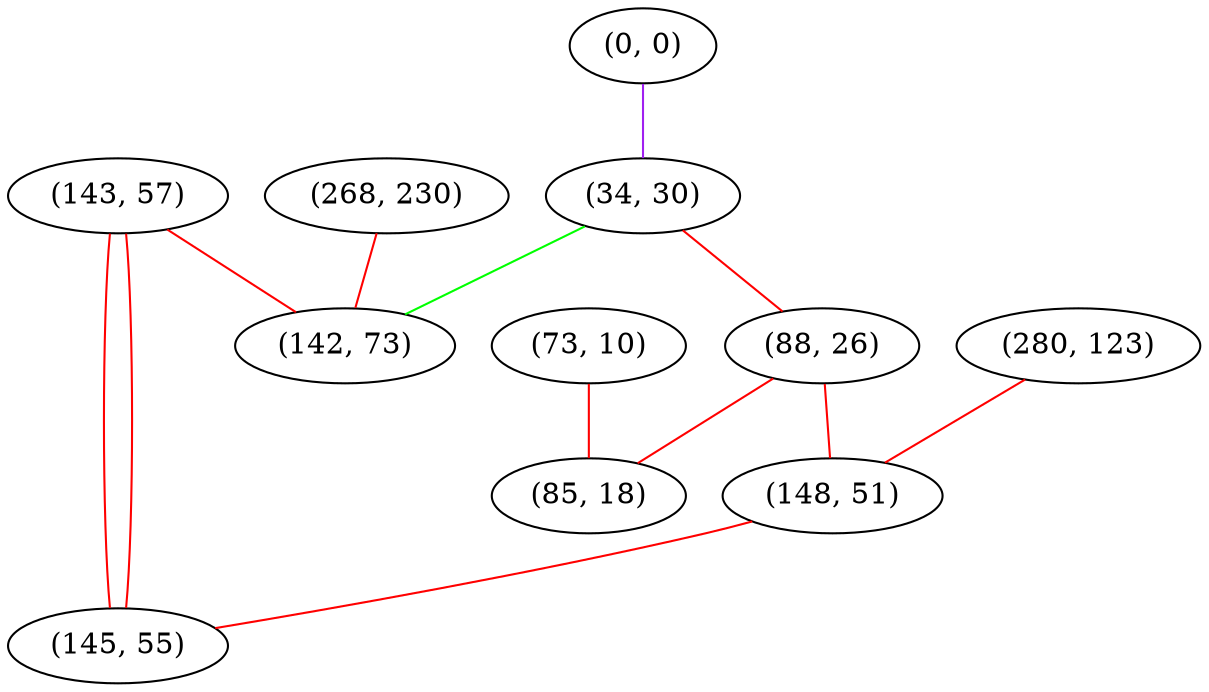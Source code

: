 graph "" {
"(0, 0)";
"(143, 57)";
"(280, 123)";
"(34, 30)";
"(88, 26)";
"(268, 230)";
"(73, 10)";
"(148, 51)";
"(145, 55)";
"(142, 73)";
"(85, 18)";
"(0, 0)" -- "(34, 30)"  [color=purple, key=0, weight=4];
"(143, 57)" -- "(142, 73)"  [color=red, key=0, weight=1];
"(143, 57)" -- "(145, 55)"  [color=red, key=0, weight=1];
"(143, 57)" -- "(145, 55)"  [color=red, key=1, weight=1];
"(280, 123)" -- "(148, 51)"  [color=red, key=0, weight=1];
"(34, 30)" -- "(142, 73)"  [color=green, key=0, weight=2];
"(34, 30)" -- "(88, 26)"  [color=red, key=0, weight=1];
"(88, 26)" -- "(85, 18)"  [color=red, key=0, weight=1];
"(88, 26)" -- "(148, 51)"  [color=red, key=0, weight=1];
"(268, 230)" -- "(142, 73)"  [color=red, key=0, weight=1];
"(73, 10)" -- "(85, 18)"  [color=red, key=0, weight=1];
"(148, 51)" -- "(145, 55)"  [color=red, key=0, weight=1];
}
